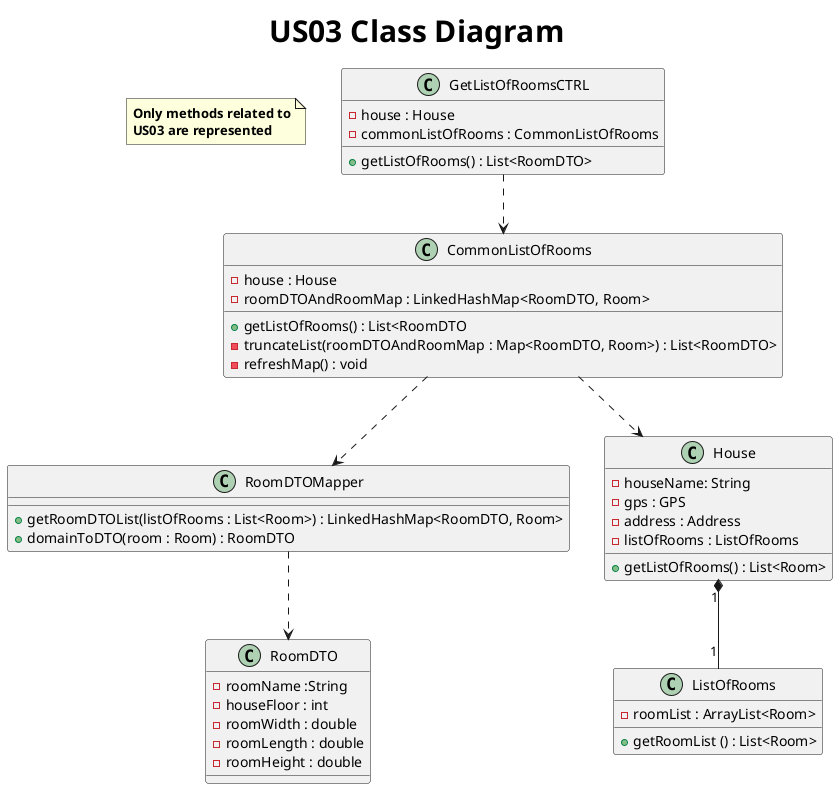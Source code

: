 @startuml
       title <size: 30> US03 Class Diagram
       note "<b>Only methods related to\n<b>US03 are represented" as N1

       class CommonListOfRooms{
           - house : House
           - roomDTOAndRoomMap : LinkedHashMap<RoomDTO, Room>

           + getListOfRooms() : List<RoomDTO
           - truncateList(roomDTOAndRoomMap : Map<RoomDTO, Room>) : List<RoomDTO>
           - refreshMap() : void
       }

       class RoomDTOMapper{
           + getRoomDTOList(listOfRooms : List<Room>) : LinkedHashMap<RoomDTO, Room>
           + domainToDTO(room : Room) : RoomDTO
       }

       class House {
           - houseName: String
           - gps : GPS
           - address : Address
           - listOfRooms : ListOfRooms

           + getListOfRooms() : List<Room>
       }

       class ListOfRooms{
           - roomList : ArrayList<Room>

           + getRoomList () : List<Room>
       }

       class GetListOfRoomsCTRL{
            - house : House
            - commonListOfRooms : CommonListOfRooms

            +getListOfRooms() : List<RoomDTO>
        }

       class RoomDTO{
            - roomName :String
            - houseFloor : int
            - roomWidth : double
            - roomLength : double
            - roomHeight : double

               }

       GetListOfRoomsCTRL ..> CommonListOfRooms
       RoomDTOMapper ..> RoomDTO
       CommonListOfRooms ..> House
       House "1" *-- "1" ListOfRooms
       CommonListOfRooms ..> RoomDTOMapper

       @enduml